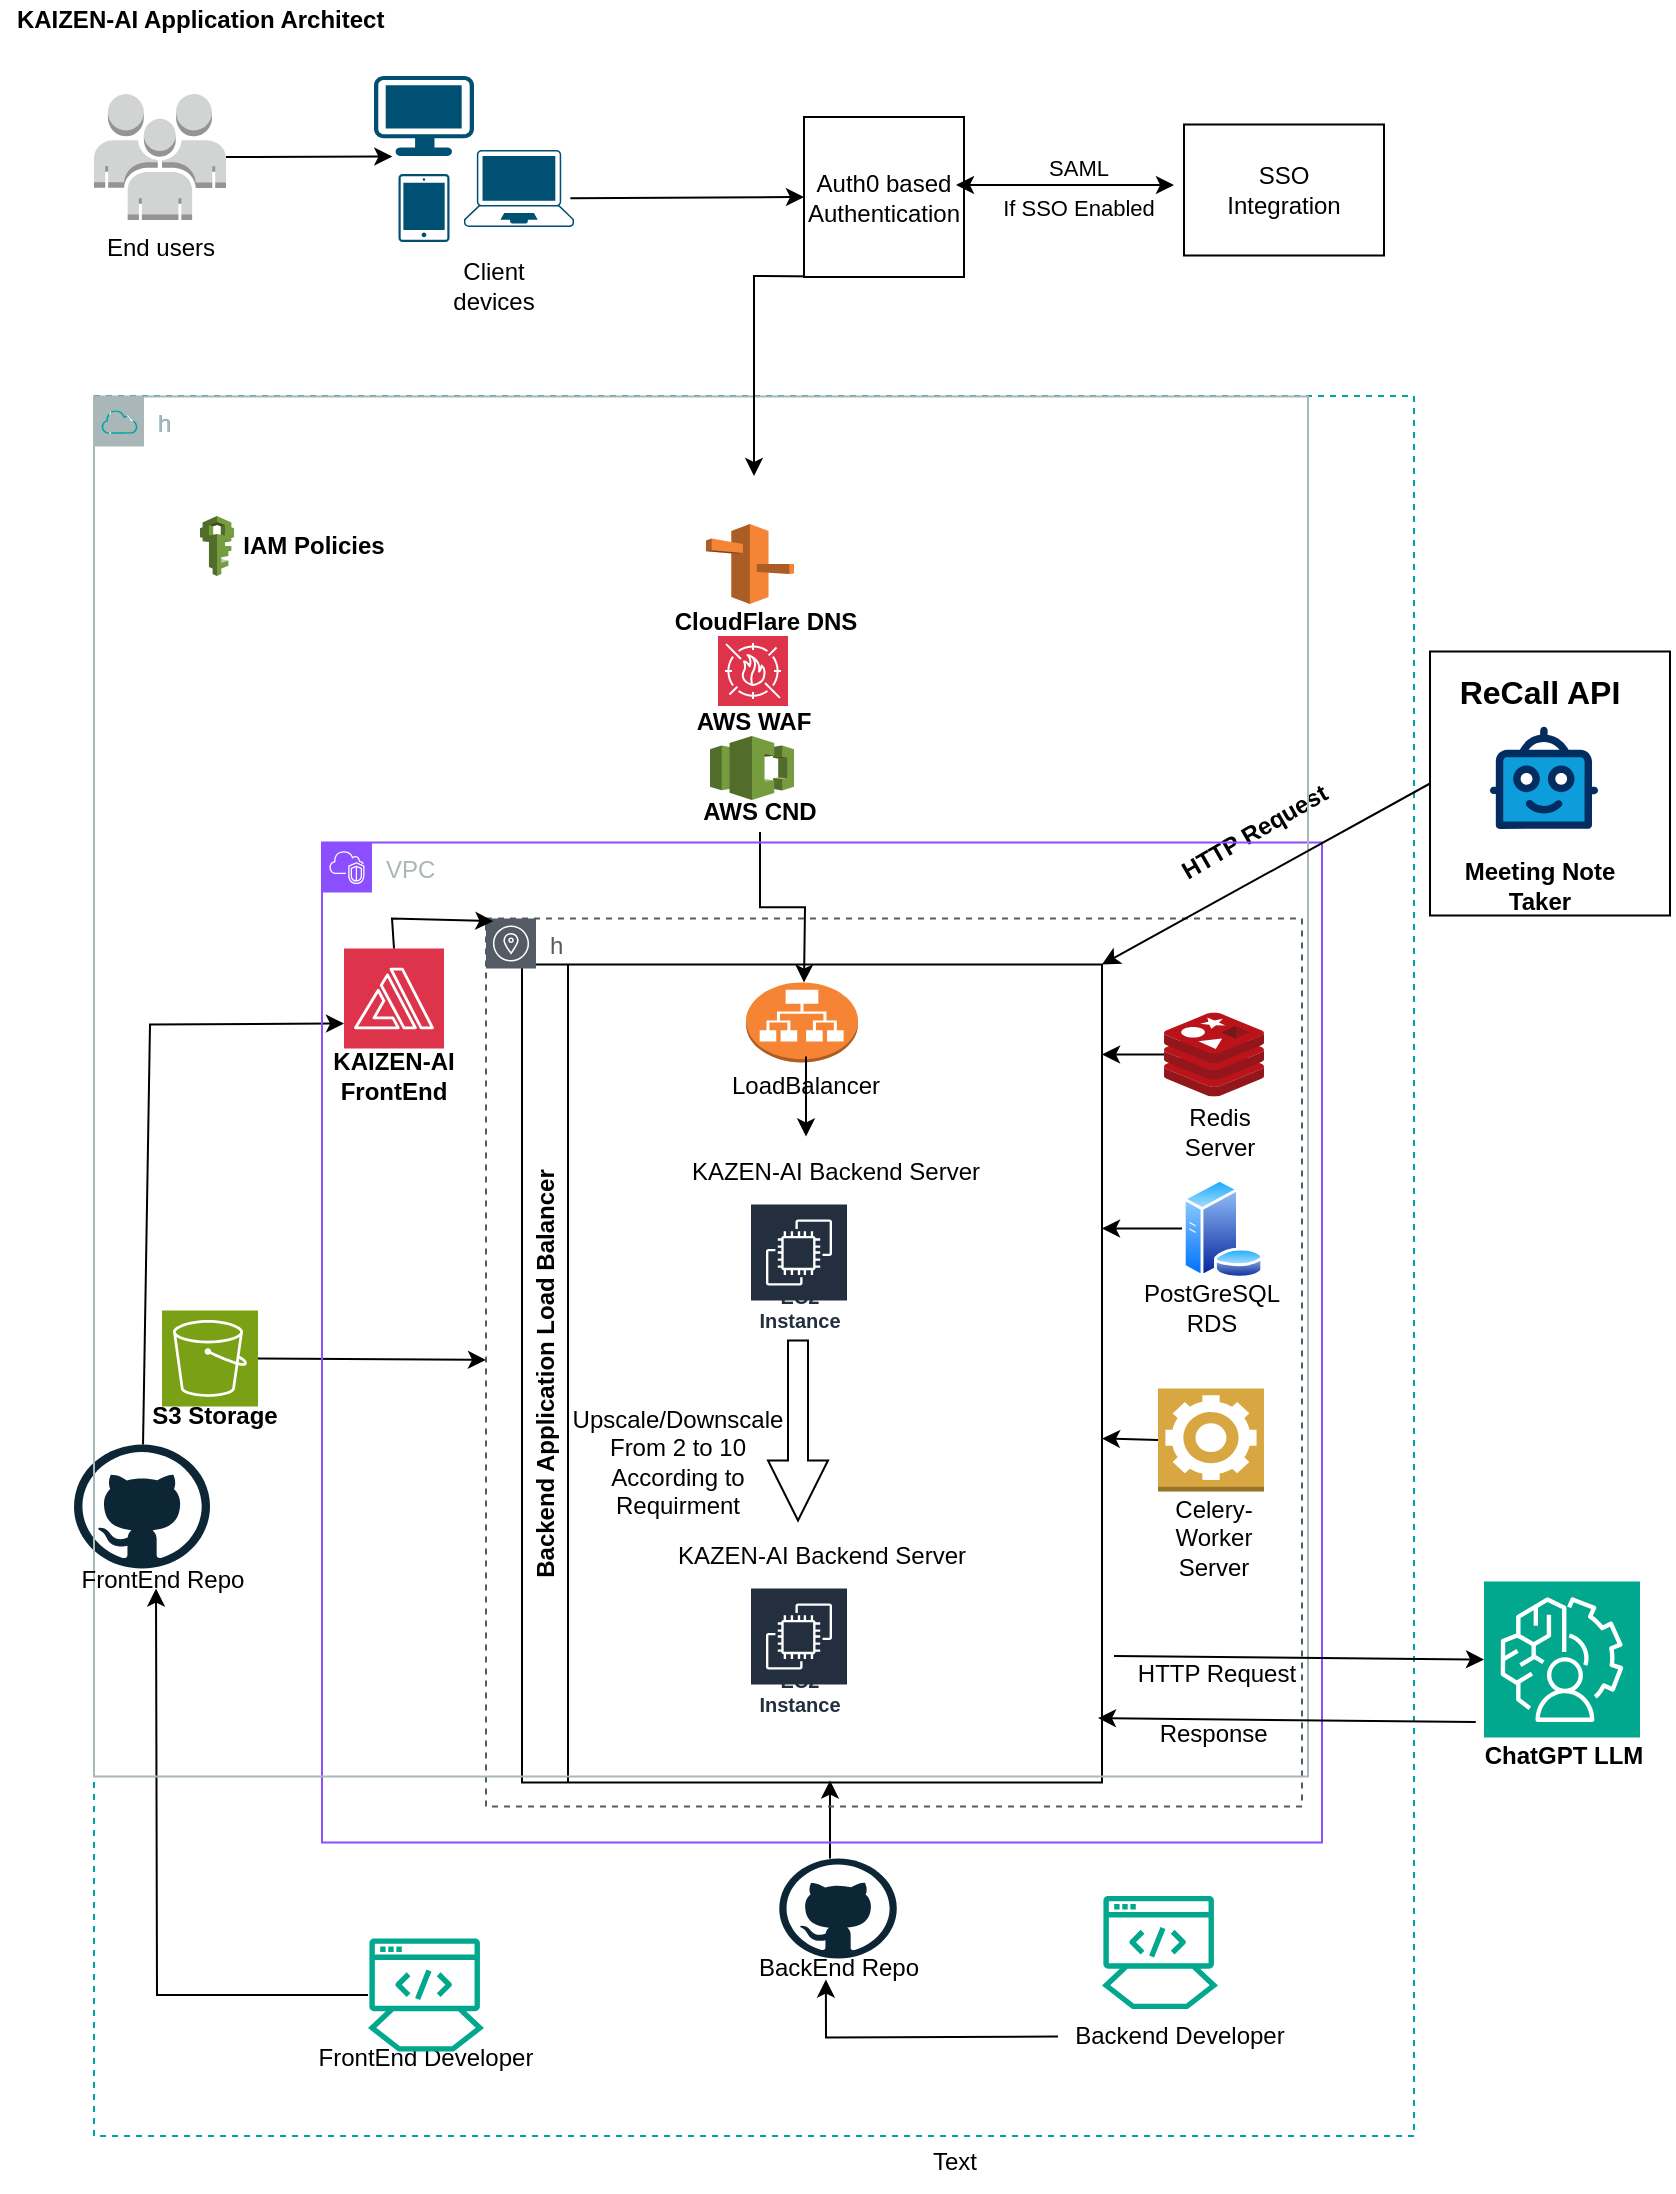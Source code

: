 <mxfile version="24.7.17">
  <diagram name="Page-1" id="LTR-dMuyWm67nzehEM4m">
    <mxGraphModel dx="2171" dy="1236" grid="1" gridSize="10" guides="1" tooltips="1" connect="1" arrows="1" fold="1" page="1" pageScale="1" pageWidth="850" pageHeight="1100" math="0" shadow="0">
      <root>
        <mxCell id="0" />
        <mxCell id="1" parent="0" />
        <mxCell id="oqFDeRQ9JH1dUqn_QDsD-1" value="h" style="points=[[0,0],[0.25,0],[0.5,0],[0.75,0],[1,0],[1,0.25],[1,0.5],[1,0.75],[1,1],[0.75,1],[0.5,1],[0.25,1],[0,1],[0,0.75],[0,0.5],[0,0.25]];outlineConnect=0;gradientColor=none;html=1;whiteSpace=wrap;fontSize=12;fontStyle=0;container=1;pointerEvents=0;collapsible=0;recursiveResize=0;shape=mxgraph.aws4.group;grIcon=mxgraph.aws4.group_region;strokeColor=#00A4A6;fillColor=none;verticalAlign=top;align=left;spacingLeft=30;fontColor=#147EBA;dashed=1;" parent="1" vertex="1">
          <mxGeometry x="60" y="220" width="660" height="870" as="geometry" />
        </mxCell>
        <mxCell id="oqFDeRQ9JH1dUqn_QDsD-2" style="edgeStyle=none;rounded=0;orthogonalLoop=1;jettySize=auto;html=1;entryX=0;entryY=0.75;entryDx=0;entryDy=0;entryPerimeter=0;" parent="oqFDeRQ9JH1dUqn_QDsD-1" source="oqFDeRQ9JH1dUqn_QDsD-42" target="oqFDeRQ9JH1dUqn_QDsD-22" edge="1">
          <mxGeometry relative="1" as="geometry">
            <Array as="points">
              <mxPoint x="28" y="314.25" />
            </Array>
          </mxGeometry>
        </mxCell>
        <mxCell id="oqFDeRQ9JH1dUqn_QDsD-3" value="" style="outlineConnect=0;dashed=0;verticalLabelPosition=bottom;verticalAlign=top;align=center;html=1;shape=mxgraph.aws3.application_load_balancer;fillColor=#F58534;gradientColor=none;" parent="oqFDeRQ9JH1dUqn_QDsD-1" vertex="1">
          <mxGeometry x="326" y="293.25" width="56" height="40" as="geometry" />
        </mxCell>
        <mxCell id="oqFDeRQ9JH1dUqn_QDsD-4" style="edgeStyle=orthogonalEdgeStyle;rounded=0;orthogonalLoop=1;jettySize=auto;html=1;" parent="oqFDeRQ9JH1dUqn_QDsD-1" source="oqFDeRQ9JH1dUqn_QDsD-21" edge="1">
          <mxGeometry relative="1" as="geometry">
            <mxPoint x="355" y="243.25" as="sourcePoint" />
            <mxPoint x="355" y="293.25" as="targetPoint" />
            <Array as="points" />
          </mxGeometry>
        </mxCell>
        <mxCell id="oqFDeRQ9JH1dUqn_QDsD-5" value="LoadBalancer" style="text;strokeColor=none;align=center;fillColor=none;html=1;verticalAlign=middle;whiteSpace=wrap;rounded=0;" parent="oqFDeRQ9JH1dUqn_QDsD-1" vertex="1">
          <mxGeometry x="326" y="330.25" width="60" height="30" as="geometry" />
        </mxCell>
        <mxCell id="oqFDeRQ9JH1dUqn_QDsD-6" value="" style="image;sketch=0;aspect=fixed;html=1;points=[];align=center;fontSize=12;image=img/lib/mscae/Cache_Redis_Product.svg;" parent="oqFDeRQ9JH1dUqn_QDsD-1" vertex="1">
          <mxGeometry x="535" y="308.25" width="50" height="42" as="geometry" />
        </mxCell>
        <mxCell id="oqFDeRQ9JH1dUqn_QDsD-7" style="edgeStyle=orthogonalEdgeStyle;rounded=0;orthogonalLoop=1;jettySize=auto;html=1;exitX=0;exitY=0.5;exitDx=0;exitDy=0;" parent="oqFDeRQ9JH1dUqn_QDsD-1" source="oqFDeRQ9JH1dUqn_QDsD-8" edge="1">
          <mxGeometry relative="1" as="geometry">
            <mxPoint x="504" y="416.25" as="targetPoint" />
          </mxGeometry>
        </mxCell>
        <mxCell id="oqFDeRQ9JH1dUqn_QDsD-8" value="" style="image;aspect=fixed;perimeter=ellipsePerimeter;html=1;align=center;shadow=0;dashed=0;spacingTop=3;image=img/lib/active_directory/database_server.svg;" parent="oqFDeRQ9JH1dUqn_QDsD-1" vertex="1">
          <mxGeometry x="544" y="391.25" width="41" height="50" as="geometry" />
        </mxCell>
        <mxCell id="oqFDeRQ9JH1dUqn_QDsD-9" value="Backend Application Load Balancer" style="swimlane;horizontal=0;whiteSpace=wrap;html=1;" parent="oqFDeRQ9JH1dUqn_QDsD-1" vertex="1">
          <mxGeometry x="214" y="284.25" width="290" height="409" as="geometry" />
        </mxCell>
        <mxCell id="oqFDeRQ9JH1dUqn_QDsD-10" value="EC2 Instance" style="sketch=0;outlineConnect=0;fontColor=#232F3E;gradientColor=none;strokeColor=#ffffff;fillColor=#232F3E;dashed=0;verticalLabelPosition=middle;verticalAlign=bottom;align=center;html=1;whiteSpace=wrap;fontSize=10;fontStyle=1;spacing=3;shape=mxgraph.aws4.productIcon;prIcon=mxgraph.aws4.ec2;" parent="oqFDeRQ9JH1dUqn_QDsD-9" vertex="1">
          <mxGeometry x="113.5" y="119" width="50" height="69" as="geometry" />
        </mxCell>
        <mxCell id="oqFDeRQ9JH1dUqn_QDsD-11" style="edgeStyle=orthogonalEdgeStyle;rounded=0;orthogonalLoop=1;jettySize=auto;html=1;exitX=0.5;exitY=1;exitDx=0;exitDy=0;shape=arrow;" parent="oqFDeRQ9JH1dUqn_QDsD-9" edge="1">
          <mxGeometry relative="1" as="geometry">
            <mxPoint x="138" y="188" as="sourcePoint" />
            <mxPoint x="138" y="278" as="targetPoint" />
          </mxGeometry>
        </mxCell>
        <mxCell id="oqFDeRQ9JH1dUqn_QDsD-12" value="Upscale/Downscale From 2 to 10 According to Requirment" style="text;strokeColor=none;align=center;fillColor=none;html=1;verticalAlign=middle;whiteSpace=wrap;rounded=0;" parent="oqFDeRQ9JH1dUqn_QDsD-9" vertex="1">
          <mxGeometry x="23" y="229" width="110" height="40" as="geometry" />
        </mxCell>
        <mxCell id="oqFDeRQ9JH1dUqn_QDsD-13" value="&lt;div style=&quot;text-align: left;&quot;&gt;&lt;span style=&quot;background-color: initial;&quot;&gt;KAZEN-AI Backend Server&lt;/span&gt;&lt;/div&gt;" style="text;strokeColor=none;align=center;fillColor=none;html=1;verticalAlign=middle;whiteSpace=wrap;rounded=0;" parent="oqFDeRQ9JH1dUqn_QDsD-9" vertex="1">
          <mxGeometry x="76.5" y="89" width="160" height="30" as="geometry" />
        </mxCell>
        <mxCell id="oqFDeRQ9JH1dUqn_QDsD-14" value="EC2 Instance" style="sketch=0;outlineConnect=0;fontColor=#232F3E;gradientColor=none;strokeColor=#ffffff;fillColor=#232F3E;dashed=0;verticalLabelPosition=middle;verticalAlign=bottom;align=center;html=1;whiteSpace=wrap;fontSize=10;fontStyle=1;spacing=3;shape=mxgraph.aws4.productIcon;prIcon=mxgraph.aws4.ec2;" parent="oqFDeRQ9JH1dUqn_QDsD-9" vertex="1">
          <mxGeometry x="113.5" y="311" width="50" height="69" as="geometry" />
        </mxCell>
        <mxCell id="oqFDeRQ9JH1dUqn_QDsD-15" value="&lt;div style=&quot;text-align: left;&quot;&gt;&lt;span style=&quot;background-color: initial;&quot;&gt;KAZEN-AI Backend Server&lt;/span&gt;&lt;/div&gt;" style="text;strokeColor=none;align=center;fillColor=none;html=1;verticalAlign=middle;whiteSpace=wrap;rounded=0;" parent="oqFDeRQ9JH1dUqn_QDsD-9" vertex="1">
          <mxGeometry x="70" y="281" width="160" height="30" as="geometry" />
        </mxCell>
        <mxCell id="oqFDeRQ9JH1dUqn_QDsD-16" style="edgeStyle=orthogonalEdgeStyle;rounded=0;orthogonalLoop=1;jettySize=auto;html=1;" parent="oqFDeRQ9JH1dUqn_QDsD-1" source="oqFDeRQ9JH1dUqn_QDsD-6" edge="1">
          <mxGeometry relative="1" as="geometry">
            <mxPoint x="504" y="329.25" as="targetPoint" />
          </mxGeometry>
        </mxCell>
        <mxCell id="oqFDeRQ9JH1dUqn_QDsD-17" value="Redis Server" style="text;strokeColor=none;align=center;fillColor=none;html=1;verticalAlign=middle;whiteSpace=wrap;rounded=0;" parent="oqFDeRQ9JH1dUqn_QDsD-1" vertex="1">
          <mxGeometry x="532.5" y="353.25" width="60" height="30" as="geometry" />
        </mxCell>
        <mxCell id="oqFDeRQ9JH1dUqn_QDsD-18" value="PostGreSQL&lt;br&gt;RDS" style="text;strokeColor=none;align=center;fillColor=none;html=1;verticalAlign=middle;whiteSpace=wrap;rounded=0;" parent="oqFDeRQ9JH1dUqn_QDsD-1" vertex="1">
          <mxGeometry x="528.5" y="441.25" width="60" height="30" as="geometry" />
        </mxCell>
        <mxCell id="oqFDeRQ9JH1dUqn_QDsD-19" style="edgeStyle=none;rounded=0;orthogonalLoop=1;jettySize=auto;html=1;exitX=0.5;exitY=0;exitDx=0;exitDy=0;" parent="oqFDeRQ9JH1dUqn_QDsD-1" source="oqFDeRQ9JH1dUqn_QDsD-5" edge="1">
          <mxGeometry relative="1" as="geometry">
            <mxPoint x="356" y="370.25" as="targetPoint" />
          </mxGeometry>
        </mxCell>
        <mxCell id="oqFDeRQ9JH1dUqn_QDsD-20" value="CloudFlare DNS" style="text;strokeColor=none;align=center;fillColor=none;html=1;verticalAlign=middle;whiteSpace=wrap;rounded=0;fontStyle=1" parent="oqFDeRQ9JH1dUqn_QDsD-1" vertex="1">
          <mxGeometry x="286" y="111" width="100" height="3.62" as="geometry" />
        </mxCell>
        <mxCell id="oqFDeRQ9JH1dUqn_QDsD-21" value="AWS CND" style="text;strokeColor=none;align=center;fillColor=none;html=1;verticalAlign=middle;whiteSpace=wrap;rounded=0;fontStyle=1" parent="oqFDeRQ9JH1dUqn_QDsD-1" vertex="1">
          <mxGeometry x="283" y="198" width="100" height="20" as="geometry" />
        </mxCell>
        <mxCell id="oqFDeRQ9JH1dUqn_QDsD-22" value="" style="sketch=0;points=[[0,0,0],[0.25,0,0],[0.5,0,0],[0.75,0,0],[1,0,0],[0,1,0],[0.25,1,0],[0.5,1,0],[0.75,1,0],[1,1,0],[0,0.25,0],[0,0.5,0],[0,0.75,0],[1,0.25,0],[1,0.5,0],[1,0.75,0]];outlineConnect=0;fontColor=#232F3E;fillColor=#DD344C;strokeColor=#ffffff;dashed=0;verticalLabelPosition=bottom;verticalAlign=top;align=center;html=1;fontSize=12;fontStyle=0;aspect=fixed;shape=mxgraph.aws4.resourceIcon;resIcon=mxgraph.aws4.amplify;" parent="oqFDeRQ9JH1dUqn_QDsD-1" vertex="1">
          <mxGeometry x="125" y="276.25" width="50" height="50" as="geometry" />
        </mxCell>
        <mxCell id="oqFDeRQ9JH1dUqn_QDsD-23" value="" style="outlineConnect=0;dashed=0;verticalLabelPosition=bottom;verticalAlign=top;align=center;html=1;shape=mxgraph.aws3.route_53;fillColor=#F58536;gradientColor=none;" parent="oqFDeRQ9JH1dUqn_QDsD-1" vertex="1">
          <mxGeometry x="306" y="64" width="44" height="40" as="geometry" />
        </mxCell>
        <mxCell id="oqFDeRQ9JH1dUqn_QDsD-24" value="" style="outlineConnect=0;dashed=0;verticalLabelPosition=bottom;verticalAlign=top;align=center;html=1;shape=mxgraph.aws3.codecommit;fillColor=#759C3E;gradientColor=none;" parent="oqFDeRQ9JH1dUqn_QDsD-1" vertex="1">
          <mxGeometry x="308" y="170" width="42" height="32" as="geometry" />
        </mxCell>
        <mxCell id="oqFDeRQ9JH1dUqn_QDsD-25" value="BackEnd Repo" style="text;strokeColor=none;align=center;fillColor=none;html=1;verticalAlign=middle;whiteSpace=wrap;rounded=0;" parent="oqFDeRQ9JH1dUqn_QDsD-1" vertex="1">
          <mxGeometry x="301.5" y="781.25" width="141" height="10" as="geometry" />
        </mxCell>
        <mxCell id="oqFDeRQ9JH1dUqn_QDsD-26" value="" style="dashed=0;outlineConnect=0;html=1;align=center;labelPosition=center;verticalLabelPosition=bottom;verticalAlign=top;shape=mxgraph.weblogos.github" parent="oqFDeRQ9JH1dUqn_QDsD-1" vertex="1">
          <mxGeometry x="342.63" y="731.25" width="58.75" height="50" as="geometry" />
        </mxCell>
        <mxCell id="oqFDeRQ9JH1dUqn_QDsD-27" value="Backend Developer" style="text;strokeColor=none;align=center;fillColor=none;html=1;verticalAlign=middle;whiteSpace=wrap;rounded=0;" parent="oqFDeRQ9JH1dUqn_QDsD-1" vertex="1">
          <mxGeometry x="482" y="781.25" width="122" height="78" as="geometry" />
        </mxCell>
        <mxCell id="oqFDeRQ9JH1dUqn_QDsD-28" value="" style="sketch=0;outlineConnect=0;fontColor=#232F3E;gradientColor=none;fillColor=#01A88D;strokeColor=none;dashed=0;verticalLabelPosition=bottom;verticalAlign=top;align=center;html=1;fontSize=12;fontStyle=0;aspect=fixed;shape=mxgraph.aws4.mainframe_modernization_developer;" parent="oqFDeRQ9JH1dUqn_QDsD-1" vertex="1">
          <mxGeometry x="504" y="749.25" width="58" height="58" as="geometry" />
        </mxCell>
        <mxCell id="oqFDeRQ9JH1dUqn_QDsD-29" style="edgeStyle=none;rounded=0;orthogonalLoop=1;jettySize=auto;html=1;exitX=0;exitY=0.5;exitDx=0;exitDy=0;entryX=0.457;entryY=1.05;entryDx=0;entryDy=0;entryPerimeter=0;" parent="oqFDeRQ9JH1dUqn_QDsD-1" source="oqFDeRQ9JH1dUqn_QDsD-27" target="oqFDeRQ9JH1dUqn_QDsD-25" edge="1">
          <mxGeometry relative="1" as="geometry">
            <Array as="points">
              <mxPoint x="366" y="820.75" />
            </Array>
          </mxGeometry>
        </mxCell>
        <mxCell id="oqFDeRQ9JH1dUqn_QDsD-30" style="edgeStyle=orthogonalEdgeStyle;rounded=0;orthogonalLoop=1;jettySize=auto;html=1;" parent="oqFDeRQ9JH1dUqn_QDsD-1" edge="1">
          <mxGeometry relative="1" as="geometry">
            <mxPoint x="368" y="720.75" as="sourcePoint" />
            <mxPoint x="368" y="692.25" as="targetPoint" />
            <Array as="points">
              <mxPoint x="368" y="731.25" />
              <mxPoint x="368" y="731.25" />
            </Array>
          </mxGeometry>
        </mxCell>
        <mxCell id="oqFDeRQ9JH1dUqn_QDsD-31" style="edgeStyle=none;rounded=0;orthogonalLoop=1;jettySize=auto;html=1;exitX=0;exitY=0.5;exitDx=0;exitDy=0;exitPerimeter=0;" parent="oqFDeRQ9JH1dUqn_QDsD-1" source="oqFDeRQ9JH1dUqn_QDsD-32" edge="1">
          <mxGeometry relative="1" as="geometry">
            <mxPoint x="504" y="521.25" as="targetPoint" />
          </mxGeometry>
        </mxCell>
        <mxCell id="oqFDeRQ9JH1dUqn_QDsD-32" value="" style="outlineConnect=0;dashed=0;verticalLabelPosition=bottom;verticalAlign=top;align=center;html=1;shape=mxgraph.aws3.worker;fillColor=#D9A741;gradientColor=none;" parent="oqFDeRQ9JH1dUqn_QDsD-1" vertex="1">
          <mxGeometry x="532" y="496.25" width="53" height="51.5" as="geometry" />
        </mxCell>
        <mxCell id="oqFDeRQ9JH1dUqn_QDsD-33" value="Celery-Worker&lt;br&gt;Server" style="text;strokeColor=none;align=center;fillColor=none;html=1;verticalAlign=middle;whiteSpace=wrap;rounded=0;" parent="oqFDeRQ9JH1dUqn_QDsD-1" vertex="1">
          <mxGeometry x="530" y="556.25" width="60" height="30" as="geometry" />
        </mxCell>
        <mxCell id="oqFDeRQ9JH1dUqn_QDsD-34" value="h" style="sketch=0;outlineConnect=0;gradientColor=none;html=1;whiteSpace=wrap;fontSize=12;fontStyle=0;shape=mxgraph.aws4.group;grIcon=mxgraph.aws4.group_availability_zone;strokeColor=#545B64;fillColor=none;verticalAlign=top;align=left;spacingLeft=30;fontColor=#545B64;dashed=1;" parent="oqFDeRQ9JH1dUqn_QDsD-1" vertex="1">
          <mxGeometry x="196" y="261.25" width="408" height="444" as="geometry" />
        </mxCell>
        <mxCell id="oqFDeRQ9JH1dUqn_QDsD-35" value="HTTP Request" style="text;strokeColor=none;align=center;fillColor=none;html=1;verticalAlign=middle;whiteSpace=wrap;rounded=0;" parent="oqFDeRQ9JH1dUqn_QDsD-1" vertex="1">
          <mxGeometry x="491" y="634.25" width="141" height="10" as="geometry" />
        </mxCell>
        <mxCell id="oqFDeRQ9JH1dUqn_QDsD-36" value="Response&amp;nbsp;" style="text;strokeColor=none;align=center;fillColor=none;html=1;verticalAlign=middle;whiteSpace=wrap;rounded=0;" parent="oqFDeRQ9JH1dUqn_QDsD-1" vertex="1">
          <mxGeometry x="491" y="664.25" width="141" height="10" as="geometry" />
        </mxCell>
        <mxCell id="oqFDeRQ9JH1dUqn_QDsD-37" value="HTTP Request" style="text;strokeColor=none;align=center;fillColor=none;html=1;verticalAlign=middle;whiteSpace=wrap;rounded=0;rotation=-30;fontStyle=1" parent="oqFDeRQ9JH1dUqn_QDsD-1" vertex="1">
          <mxGeometry x="510" y="213.25" width="141" height="10" as="geometry" />
        </mxCell>
        <mxCell id="oqFDeRQ9JH1dUqn_QDsD-38" style="edgeStyle=none;rounded=0;orthogonalLoop=1;jettySize=auto;html=1;exitX=1;exitY=0.5;exitDx=0;exitDy=0;exitPerimeter=0;" parent="oqFDeRQ9JH1dUqn_QDsD-1" source="oqFDeRQ9JH1dUqn_QDsD-39" target="oqFDeRQ9JH1dUqn_QDsD-34" edge="1">
          <mxGeometry relative="1" as="geometry">
            <mxPoint x="194" y="431.25" as="targetPoint" />
          </mxGeometry>
        </mxCell>
        <mxCell id="oqFDeRQ9JH1dUqn_QDsD-39" value="" style="sketch=0;points=[[0,0,0],[0.25,0,0],[0.5,0,0],[0.75,0,0],[1,0,0],[0,1,0],[0.25,1,0],[0.5,1,0],[0.75,1,0],[1,1,0],[0,0.25,0],[0,0.5,0],[0,0.75,0],[1,0.25,0],[1,0.5,0],[1,0.75,0]];outlineConnect=0;fontColor=#232F3E;fillColor=#7AA116;strokeColor=#ffffff;dashed=0;verticalLabelPosition=bottom;verticalAlign=top;align=center;html=1;fontSize=12;fontStyle=0;aspect=fixed;shape=mxgraph.aws4.resourceIcon;resIcon=mxgraph.aws4.s3;" parent="oqFDeRQ9JH1dUqn_QDsD-1" vertex="1">
          <mxGeometry x="34" y="457.25" width="48" height="48" as="geometry" />
        </mxCell>
        <mxCell id="oqFDeRQ9JH1dUqn_QDsD-40" value="S3 Storage" style="text;strokeColor=none;align=center;fillColor=none;html=1;verticalAlign=middle;whiteSpace=wrap;rounded=0;fontStyle=1" parent="oqFDeRQ9JH1dUqn_QDsD-1" vertex="1">
          <mxGeometry x="-10" y="505.25" width="141" height="10" as="geometry" />
        </mxCell>
        <mxCell id="oqFDeRQ9JH1dUqn_QDsD-41" style="edgeStyle=none;rounded=0;orthogonalLoop=1;jettySize=auto;html=1;exitX=0.5;exitY=0;exitDx=0;exitDy=0;exitPerimeter=0;entryX=0.009;entryY=0.003;entryDx=0;entryDy=0;entryPerimeter=0;" parent="oqFDeRQ9JH1dUqn_QDsD-1" source="oqFDeRQ9JH1dUqn_QDsD-22" target="oqFDeRQ9JH1dUqn_QDsD-34" edge="1">
          <mxGeometry relative="1" as="geometry">
            <Array as="points">
              <mxPoint x="149" y="261.25" />
            </Array>
          </mxGeometry>
        </mxCell>
        <mxCell id="oqFDeRQ9JH1dUqn_QDsD-42" value="" style="dashed=0;outlineConnect=0;html=1;align=center;labelPosition=center;verticalLabelPosition=bottom;verticalAlign=top;shape=mxgraph.weblogos.github" parent="oqFDeRQ9JH1dUqn_QDsD-1" vertex="1">
          <mxGeometry x="-10" y="524.25" width="68" height="62" as="geometry" />
        </mxCell>
        <mxCell id="oqFDeRQ9JH1dUqn_QDsD-43" style="edgeStyle=orthogonalEdgeStyle;rounded=0;orthogonalLoop=1;jettySize=auto;html=1;" parent="oqFDeRQ9JH1dUqn_QDsD-1" source="oqFDeRQ9JH1dUqn_QDsD-49" edge="1">
          <mxGeometry relative="1" as="geometry">
            <mxPoint x="61" y="787.25" as="sourcePoint" />
            <mxPoint x="31" y="596.25" as="targetPoint" />
          </mxGeometry>
        </mxCell>
        <mxCell id="oqFDeRQ9JH1dUqn_QDsD-44" style="edgeStyle=none;rounded=0;orthogonalLoop=1;jettySize=auto;html=1;exitX=0.5;exitY=1;exitDx=0;exitDy=0;" parent="oqFDeRQ9JH1dUqn_QDsD-1" source="oqFDeRQ9JH1dUqn_QDsD-21" target="oqFDeRQ9JH1dUqn_QDsD-21" edge="1">
          <mxGeometry relative="1" as="geometry" />
        </mxCell>
        <mxCell id="oqFDeRQ9JH1dUqn_QDsD-45" value="VPC" style="points=[[0,0],[0.25,0],[0.5,0],[0.75,0],[1,0],[1,0.25],[1,0.5],[1,0.75],[1,1],[0.75,1],[0.5,1],[0.25,1],[0,1],[0,0.75],[0,0.5],[0,0.25]];outlineConnect=0;gradientColor=none;html=1;whiteSpace=wrap;fontSize=12;fontStyle=0;container=1;pointerEvents=0;collapsible=0;recursiveResize=0;shape=mxgraph.aws4.group;grIcon=mxgraph.aws4.group_vpc2;strokeColor=#8C4FFF;fillColor=none;verticalAlign=top;align=left;spacingLeft=30;fontColor=#AAB7B8;dashed=0;" parent="oqFDeRQ9JH1dUqn_QDsD-1" vertex="1">
          <mxGeometry x="114" y="223.25" width="500" height="500" as="geometry" />
        </mxCell>
        <mxCell id="oqFDeRQ9JH1dUqn_QDsD-46" value="KAIZEN-AI&lt;div&gt;FrontEnd&lt;/div&gt;" style="text;strokeColor=none;align=center;fillColor=none;html=1;verticalAlign=middle;whiteSpace=wrap;rounded=0;fontStyle=1" parent="oqFDeRQ9JH1dUqn_QDsD-45" vertex="1">
          <mxGeometry x="-14" y="107" width="100" height="20" as="geometry" />
        </mxCell>
        <mxCell id="oqFDeRQ9JH1dUqn_QDsD-47" style="edgeStyle=orthogonalEdgeStyle;rounded=0;orthogonalLoop=1;jettySize=auto;html=1;exitX=0.5;exitY=1;exitDx=0;exitDy=0;" parent="oqFDeRQ9JH1dUqn_QDsD-45" source="oqFDeRQ9JH1dUqn_QDsD-46" target="oqFDeRQ9JH1dUqn_QDsD-46" edge="1">
          <mxGeometry relative="1" as="geometry" />
        </mxCell>
        <mxCell id="oqFDeRQ9JH1dUqn_QDsD-48" value="FrontEnd Developer" style="text;strokeColor=none;align=center;fillColor=none;html=1;verticalAlign=middle;whiteSpace=wrap;rounded=0;" parent="oqFDeRQ9JH1dUqn_QDsD-1" vertex="1">
          <mxGeometry x="105" y="792" width="122" height="78" as="geometry" />
        </mxCell>
        <mxCell id="oqFDeRQ9JH1dUqn_QDsD-49" value="" style="sketch=0;outlineConnect=0;fontColor=#232F3E;gradientColor=none;fillColor=#01A88D;strokeColor=none;dashed=0;verticalLabelPosition=bottom;verticalAlign=top;align=center;html=1;fontSize=12;fontStyle=0;aspect=fixed;shape=mxgraph.aws4.mainframe_modernization_developer;" parent="oqFDeRQ9JH1dUqn_QDsD-1" vertex="1">
          <mxGeometry x="137" y="770.5" width="58" height="58" as="geometry" />
        </mxCell>
        <mxCell id="oqFDeRQ9JH1dUqn_QDsD-50" value="" style="sketch=0;points=[[0,0,0],[0.25,0,0],[0.5,0,0],[0.75,0,0],[1,0,0],[0,1,0],[0.25,1,0],[0.5,1,0],[0.75,1,0],[1,1,0],[0,0.25,0],[0,0.5,0],[0,0.75,0],[1,0.25,0],[1,0.5,0],[1,0.75,0]];outlineConnect=0;fontColor=#232F3E;fillColor=#DD344C;strokeColor=#ffffff;dashed=0;verticalLabelPosition=bottom;verticalAlign=top;align=center;html=1;fontSize=12;fontStyle=0;aspect=fixed;shape=mxgraph.aws4.resourceIcon;resIcon=mxgraph.aws4.waf;" parent="oqFDeRQ9JH1dUqn_QDsD-1" vertex="1">
          <mxGeometry x="312" y="120" width="35" height="35" as="geometry" />
        </mxCell>
        <mxCell id="oqFDeRQ9JH1dUqn_QDsD-51" value="AWS WAF" style="text;strokeColor=none;align=center;fillColor=none;html=1;verticalAlign=middle;whiteSpace=wrap;rounded=0;fontStyle=1" parent="oqFDeRQ9JH1dUqn_QDsD-1" vertex="1">
          <mxGeometry x="280" y="161" width="100" height="3.62" as="geometry" />
        </mxCell>
        <mxCell id="oqFDeRQ9JH1dUqn_QDsD-52" style="edgeStyle=none;rounded=0;orthogonalLoop=1;jettySize=auto;html=1;exitX=1;exitY=0;exitDx=0;exitDy=0;exitPerimeter=0;" parent="oqFDeRQ9JH1dUqn_QDsD-1" source="oqFDeRQ9JH1dUqn_QDsD-50" target="oqFDeRQ9JH1dUqn_QDsD-50" edge="1">
          <mxGeometry relative="1" as="geometry" />
        </mxCell>
        <mxCell id="oqFDeRQ9JH1dUqn_QDsD-53" value="h" style="sketch=0;outlineConnect=0;gradientColor=none;html=1;whiteSpace=wrap;fontSize=12;fontStyle=0;shape=mxgraph.aws4.group;grIcon=mxgraph.aws4.group_aws_cloud;strokeColor=#AAB7B8;fillColor=none;verticalAlign=top;align=left;spacingLeft=30;fontColor=#AAB7B8;dashed=0;" parent="oqFDeRQ9JH1dUqn_QDsD-1" vertex="1">
          <mxGeometry y="0.25" width="607" height="690" as="geometry" />
        </mxCell>
        <mxCell id="oqFDeRQ9JH1dUqn_QDsD-54" value="" style="outlineConnect=0;dashed=0;verticalLabelPosition=bottom;verticalAlign=top;align=center;html=1;shape=mxgraph.aws3.iam;fillColor=#759C3E;gradientColor=none;" parent="oqFDeRQ9JH1dUqn_QDsD-1" vertex="1">
          <mxGeometry x="53" y="60" width="17" height="30" as="geometry" />
        </mxCell>
        <mxCell id="oqFDeRQ9JH1dUqn_QDsD-55" value="IAM Policies" style="text;strokeColor=none;align=center;fillColor=none;html=1;verticalAlign=middle;whiteSpace=wrap;rounded=0;fontStyle=1" parent="oqFDeRQ9JH1dUqn_QDsD-1" vertex="1">
          <mxGeometry x="70" y="60" width="80" height="30" as="geometry" />
        </mxCell>
        <mxCell id="oqFDeRQ9JH1dUqn_QDsD-56" value="End users" style="outlineConnect=0;dashed=0;verticalLabelPosition=bottom;verticalAlign=top;align=center;html=1;shape=mxgraph.aws3.users;fillColor=#D2D3D3;gradientColor=none;" parent="1" vertex="1">
          <mxGeometry x="60" y="69" width="66" height="63" as="geometry" />
        </mxCell>
        <mxCell id="oqFDeRQ9JH1dUqn_QDsD-57" value="" style="points=[[0.03,0.03,0],[0.5,0,0],[0.97,0.03,0],[1,0.4,0],[0.97,0.745,0],[0.5,1,0],[0.03,0.745,0],[0,0.4,0]];verticalLabelPosition=bottom;sketch=0;html=1;verticalAlign=top;aspect=fixed;align=center;pointerEvents=1;shape=mxgraph.cisco19.workstation;fillColor=#005073;strokeColor=none;" parent="1" vertex="1">
          <mxGeometry x="200" y="60" width="50" height="40" as="geometry" />
        </mxCell>
        <mxCell id="oqFDeRQ9JH1dUqn_QDsD-58" value="" style="sketch=0;points=[[0.015,0.015,0],[0.985,0.015,0],[0.985,0.985,0],[0.015,0.985,0],[0.25,0,0],[0.5,0,0],[0.75,0,0],[1,0.25,0],[1,0.5,0],[1,0.75,0],[0.75,1,0],[0.5,1,0],[0.25,1,0],[0,0.75,0],[0,0.5,0],[0,0.25,0]];verticalLabelPosition=bottom;html=1;verticalAlign=top;aspect=fixed;align=center;pointerEvents=1;shape=mxgraph.cisco19.handheld;fillColor=#005073;strokeColor=none;" parent="1" vertex="1">
          <mxGeometry x="212.25" y="109" width="25.5" height="34" as="geometry" />
        </mxCell>
        <mxCell id="oqFDeRQ9JH1dUqn_QDsD-59" value="" style="points=[[0.13,0.02,0],[0.5,0,0],[0.87,0.02,0],[0.885,0.4,0],[0.985,0.985,0],[0.5,1,0],[0.015,0.985,0],[0.115,0.4,0]];verticalLabelPosition=bottom;sketch=0;html=1;verticalAlign=top;aspect=fixed;align=center;pointerEvents=1;shape=mxgraph.cisco19.laptop;fillColor=#005073;strokeColor=none;" parent="1" vertex="1">
          <mxGeometry x="245" y="97" width="55" height="38.5" as="geometry" />
        </mxCell>
        <mxCell id="oqFDeRQ9JH1dUqn_QDsD-60" value="Client devices" style="text;html=1;align=center;verticalAlign=middle;whiteSpace=wrap;rounded=0;" parent="1" vertex="1">
          <mxGeometry x="230" y="149.75" width="60" height="30" as="geometry" />
        </mxCell>
        <mxCell id="oqFDeRQ9JH1dUqn_QDsD-61" value="" style="endArrow=classic;html=1;rounded=0;exitX=1;exitY=0.5;exitDx=0;exitDy=0;exitPerimeter=0;entryX=0.183;entryY=1.007;entryDx=0;entryDy=0;entryPerimeter=0;" parent="1" source="oqFDeRQ9JH1dUqn_QDsD-56" target="oqFDeRQ9JH1dUqn_QDsD-57" edge="1">
          <mxGeometry width="50" height="50" relative="1" as="geometry">
            <mxPoint x="790" y="176.5" as="sourcePoint" />
            <mxPoint x="840" y="126.5" as="targetPoint" />
          </mxGeometry>
        </mxCell>
        <mxCell id="oqFDeRQ9JH1dUqn_QDsD-62" value="" style="endArrow=classic;html=1;rounded=0;exitX=0.967;exitY=0.625;exitDx=0;exitDy=0;exitPerimeter=0;entryX=0;entryY=0.5;entryDx=0;entryDy=0;" parent="1" source="oqFDeRQ9JH1dUqn_QDsD-59" target="oqFDeRQ9JH1dUqn_QDsD-64" edge="1">
          <mxGeometry width="50" height="50" relative="1" as="geometry">
            <mxPoint x="790" y="167.5" as="sourcePoint" />
            <mxPoint x="400" y="117.5" as="targetPoint" />
          </mxGeometry>
        </mxCell>
        <mxCell id="oqFDeRQ9JH1dUqn_QDsD-63" style="edgeStyle=none;rounded=0;orthogonalLoop=1;jettySize=auto;html=1;exitX=0.5;exitY=1;exitDx=0;exitDy=0;" parent="1" source="oqFDeRQ9JH1dUqn_QDsD-64" edge="1">
          <mxGeometry relative="1" as="geometry">
            <Array as="points">
              <mxPoint x="390" y="160" />
            </Array>
            <mxPoint x="455" y="224.25" as="sourcePoint" />
            <mxPoint x="390" y="260" as="targetPoint" />
          </mxGeometry>
        </mxCell>
        <mxCell id="oqFDeRQ9JH1dUqn_QDsD-64" value="Auth0 based Authentication" style="whiteSpace=wrap;html=1;aspect=fixed;" parent="1" vertex="1">
          <mxGeometry x="415" y="80.5" width="80" height="80" as="geometry" />
        </mxCell>
        <mxCell id="oqFDeRQ9JH1dUqn_QDsD-65" value="" style="endArrow=classic;startArrow=classic;html=1;rounded=0;entryX=0;entryY=0.5;entryDx=0;entryDy=0;" parent="1" edge="1">
          <mxGeometry width="50" height="50" relative="1" as="geometry">
            <mxPoint x="491" y="114.5" as="sourcePoint" />
            <mxPoint x="600" y="114.5" as="targetPoint" />
          </mxGeometry>
        </mxCell>
        <mxCell id="oqFDeRQ9JH1dUqn_QDsD-66" value="SAML" style="edgeLabel;html=1;align=center;verticalAlign=middle;resizable=0;points=[];" parent="oqFDeRQ9JH1dUqn_QDsD-65" connectable="0" vertex="1">
          <mxGeometry x="0.176" y="3" relative="1" as="geometry">
            <mxPoint x="-3" y="-6" as="offset" />
          </mxGeometry>
        </mxCell>
        <mxCell id="oqFDeRQ9JH1dUqn_QDsD-67" value="If SSO Enabled" style="edgeLabel;html=1;align=center;verticalAlign=middle;resizable=0;points=[];" parent="oqFDeRQ9JH1dUqn_QDsD-65" connectable="0" vertex="1">
          <mxGeometry x="-0.471" relative="1" as="geometry">
            <mxPoint x="32" y="11" as="offset" />
          </mxGeometry>
        </mxCell>
        <mxCell id="oqFDeRQ9JH1dUqn_QDsD-68" value="" style="whiteSpace=wrap;html=1;" parent="1" vertex="1">
          <mxGeometry x="605" y="84.25" width="100" height="65.5" as="geometry" />
        </mxCell>
        <mxCell id="oqFDeRQ9JH1dUqn_QDsD-69" value="SSO Integration" style="text;html=1;align=center;verticalAlign=middle;whiteSpace=wrap;rounded=0;" parent="1" vertex="1">
          <mxGeometry x="625" y="102" width="60" height="30" as="geometry" />
        </mxCell>
        <mxCell id="oqFDeRQ9JH1dUqn_QDsD-70" value="KAIZEN-AI Application Architect&amp;nbsp;" style="text;strokeColor=none;align=center;fillColor=none;html=1;verticalAlign=middle;whiteSpace=wrap;rounded=0;fontStyle=1" parent="1" vertex="1">
          <mxGeometry x="13" y="22" width="204" height="20" as="geometry" />
        </mxCell>
        <mxCell id="oqFDeRQ9JH1dUqn_QDsD-71" style="edgeStyle=none;rounded=0;orthogonalLoop=1;jettySize=auto;html=1;exitX=0;exitY=0.5;exitDx=0;exitDy=0;entryX=1;entryY=0;entryDx=0;entryDy=0;" parent="1" source="oqFDeRQ9JH1dUqn_QDsD-72" target="oqFDeRQ9JH1dUqn_QDsD-9" edge="1">
          <mxGeometry relative="1" as="geometry">
            <mxPoint x="700" y="463.75" as="targetPoint" />
          </mxGeometry>
        </mxCell>
        <mxCell id="oqFDeRQ9JH1dUqn_QDsD-72" value="" style="whiteSpace=wrap;html=1;" parent="1" vertex="1">
          <mxGeometry x="728" y="347.75" width="120" height="132" as="geometry" />
        </mxCell>
        <mxCell id="oqFDeRQ9JH1dUqn_QDsD-73" value="&lt;font style=&quot;font-size: 16px;&quot;&gt;ReCall API&lt;/font&gt;" style="text;strokeColor=none;align=center;fillColor=none;html=1;verticalAlign=middle;whiteSpace=wrap;rounded=0;fontStyle=1" parent="1" vertex="1">
          <mxGeometry x="733" y="357.75" width="100" height="20" as="geometry" />
        </mxCell>
        <mxCell id="oqFDeRQ9JH1dUqn_QDsD-74" value="Meeting Note Taker" style="text;strokeColor=none;align=center;fillColor=none;html=1;verticalAlign=middle;whiteSpace=wrap;rounded=0;fontStyle=1" parent="1" vertex="1">
          <mxGeometry x="733" y="454.75" width="100" height="20" as="geometry" />
        </mxCell>
        <mxCell id="oqFDeRQ9JH1dUqn_QDsD-75" value="" style="sketch=0;points=[[0,0,0],[0.25,0,0],[0.5,0,0],[0.75,0,0],[1,0,0],[0,1,0],[0.25,1,0],[0.5,1,0],[0.75,1,0],[1,1,0],[0,0.25,0],[0,0.5,0],[0,0.75,0],[1,0.25,0],[1,0.5,0],[1,0.75,0]];outlineConnect=0;fontColor=#232F3E;fillColor=#01A88D;strokeColor=#ffffff;dashed=0;verticalLabelPosition=bottom;verticalAlign=top;align=center;html=1;fontSize=12;fontStyle=0;aspect=fixed;shape=mxgraph.aws4.resourceIcon;resIcon=mxgraph.aws4.augmented_ai;" parent="1" vertex="1">
          <mxGeometry x="755" y="812.75" width="78" height="78" as="geometry" />
        </mxCell>
        <mxCell id="oqFDeRQ9JH1dUqn_QDsD-76" value="" style="verticalLabelPosition=bottom;aspect=fixed;html=1;shape=mxgraph.salesforce.bots;" parent="1" vertex="1">
          <mxGeometry x="758" y="385.25" width="54" height="51.3" as="geometry" />
        </mxCell>
        <mxCell id="oqFDeRQ9JH1dUqn_QDsD-77" value="ChatGPT LLM" style="text;strokeColor=none;align=center;fillColor=none;html=1;verticalAlign=middle;whiteSpace=wrap;rounded=0;fontStyle=1" parent="1" vertex="1">
          <mxGeometry x="740" y="890" width="110" height="20" as="geometry" />
        </mxCell>
        <mxCell id="oqFDeRQ9JH1dUqn_QDsD-78" style="edgeStyle=none;rounded=0;orthogonalLoop=1;jettySize=auto;html=1;exitX=-0.053;exitY=0.901;exitDx=0;exitDy=0;exitPerimeter=0;entryX=0.078;entryY=-0.319;entryDx=0;entryDy=0;entryPerimeter=0;" parent="1" source="oqFDeRQ9JH1dUqn_QDsD-75" target="oqFDeRQ9JH1dUqn_QDsD-36" edge="1">
          <mxGeometry relative="1" as="geometry">
            <mxPoint x="552" y="758" as="targetPoint" />
            <mxPoint x="708" y="757.5" as="sourcePoint" />
            <Array as="points" />
          </mxGeometry>
        </mxCell>
        <mxCell id="oqFDeRQ9JH1dUqn_QDsD-79" style="edgeStyle=none;rounded=0;orthogonalLoop=1;jettySize=auto;html=1;entryX=0;entryY=0.5;entryDx=0;entryDy=0;entryPerimeter=0;" parent="1" target="oqFDeRQ9JH1dUqn_QDsD-75" edge="1">
          <mxGeometry relative="1" as="geometry">
            <mxPoint x="701" y="728" as="targetPoint" />
            <mxPoint x="570" y="850" as="sourcePoint" />
          </mxGeometry>
        </mxCell>
        <mxCell id="oqFDeRQ9JH1dUqn_QDsD-80" value="FrontEnd Repo" style="text;strokeColor=none;align=center;fillColor=none;html=1;verticalAlign=middle;whiteSpace=wrap;rounded=0;" parent="1" vertex="1">
          <mxGeometry x="23.5" y="807.25" width="141" height="10" as="geometry" />
        </mxCell>
        <mxCell id="T5864fqV5jGM3hMj8uNM-1" value="Text" style="text;html=1;align=center;verticalAlign=middle;resizable=0;points=[];autosize=1;strokeColor=none;fillColor=none;" vertex="1" parent="1">
          <mxGeometry x="465" y="1088" width="50" height="30" as="geometry" />
        </mxCell>
      </root>
    </mxGraphModel>
  </diagram>
</mxfile>

